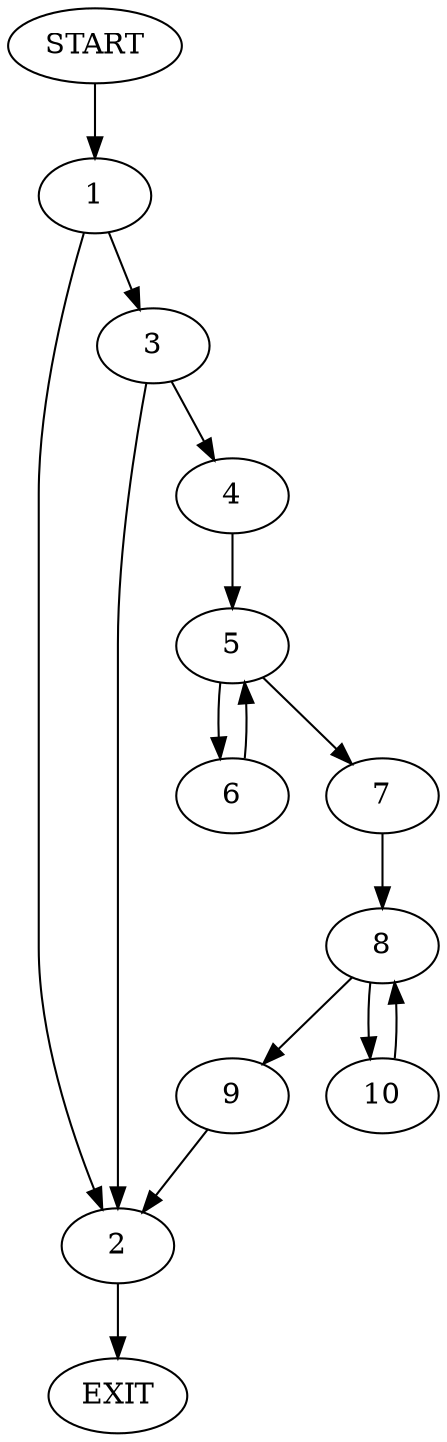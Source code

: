 digraph {
0 [label="START"]
11 [label="EXIT"]
0 -> 1
1 -> 2
1 -> 3
3 -> 2
3 -> 4
2 -> 11
4 -> 5
5 -> 6
5 -> 7
6 -> 5
7 -> 8
8 -> 9
8 -> 10
10 -> 8
9 -> 2
}
